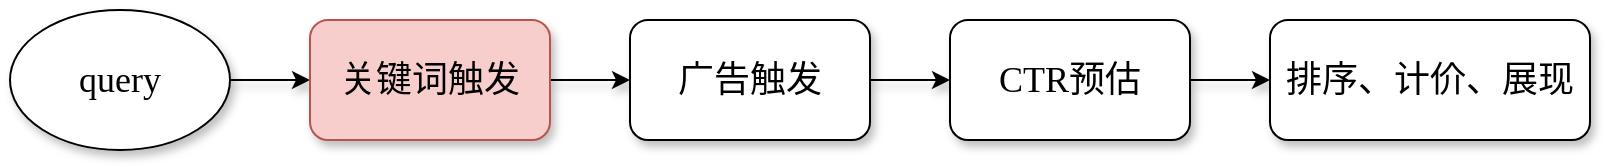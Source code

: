 <mxfile version="14.9.9" type="github">
  <diagram id="Ca0wWQB45hih6p6KXmwm" name="Page-1">
    <mxGraphModel dx="1186" dy="707" grid="1" gridSize="10" guides="1" tooltips="1" connect="1" arrows="1" fold="1" page="1" pageScale="1" pageWidth="827" pageHeight="1169" math="0" shadow="0">
      <root>
        <mxCell id="0" />
        <mxCell id="1" parent="0" />
        <mxCell id="K3l5lYaKbIzm5yTDXVPF-6" value="" style="edgeStyle=orthogonalEdgeStyle;rounded=0;orthogonalLoop=1;jettySize=auto;html=1;fontSize=18;fontFamily=Times New Roman;shadow=1;" edge="1" parent="1" source="K3l5lYaKbIzm5yTDXVPF-1" target="K3l5lYaKbIzm5yTDXVPF-2">
          <mxGeometry relative="1" as="geometry" />
        </mxCell>
        <mxCell id="K3l5lYaKbIzm5yTDXVPF-1" value="query" style="ellipse;whiteSpace=wrap;html=1;fontSize=18;fontFamily=Times New Roman;shadow=1;" vertex="1" parent="1">
          <mxGeometry x="270" y="455" width="110" height="70" as="geometry" />
        </mxCell>
        <mxCell id="K3l5lYaKbIzm5yTDXVPF-7" value="" style="edgeStyle=orthogonalEdgeStyle;rounded=0;orthogonalLoop=1;jettySize=auto;html=1;fontSize=18;fontFamily=Times New Roman;shadow=1;" edge="1" parent="1" source="K3l5lYaKbIzm5yTDXVPF-2" target="K3l5lYaKbIzm5yTDXVPF-3">
          <mxGeometry relative="1" as="geometry" />
        </mxCell>
        <mxCell id="K3l5lYaKbIzm5yTDXVPF-2" value="关键词触发" style="rounded=1;whiteSpace=wrap;html=1;fontSize=18;fontFamily=Times New Roman;shadow=1;fillColor=#f8cecc;strokeColor=#b85450;" vertex="1" parent="1">
          <mxGeometry x="420" y="460" width="120" height="60" as="geometry" />
        </mxCell>
        <mxCell id="K3l5lYaKbIzm5yTDXVPF-8" value="" style="edgeStyle=orthogonalEdgeStyle;rounded=0;orthogonalLoop=1;jettySize=auto;html=1;fontSize=18;fontFamily=Times New Roman;shadow=1;" edge="1" parent="1" source="K3l5lYaKbIzm5yTDXVPF-3" target="K3l5lYaKbIzm5yTDXVPF-4">
          <mxGeometry relative="1" as="geometry" />
        </mxCell>
        <mxCell id="K3l5lYaKbIzm5yTDXVPF-3" value="广告触发" style="rounded=1;whiteSpace=wrap;html=1;fontSize=18;fontFamily=Times New Roman;shadow=1;" vertex="1" parent="1">
          <mxGeometry x="580" y="460" width="120" height="60" as="geometry" />
        </mxCell>
        <mxCell id="K3l5lYaKbIzm5yTDXVPF-9" value="" style="edgeStyle=orthogonalEdgeStyle;rounded=0;orthogonalLoop=1;jettySize=auto;html=1;fontSize=18;fontFamily=Times New Roman;shadow=1;" edge="1" parent="1" source="K3l5lYaKbIzm5yTDXVPF-4" target="K3l5lYaKbIzm5yTDXVPF-5">
          <mxGeometry relative="1" as="geometry" />
        </mxCell>
        <mxCell id="K3l5lYaKbIzm5yTDXVPF-4" value="CTR预估" style="rounded=1;whiteSpace=wrap;html=1;fontSize=18;fontFamily=Times New Roman;shadow=1;" vertex="1" parent="1">
          <mxGeometry x="740" y="460" width="120" height="60" as="geometry" />
        </mxCell>
        <mxCell id="K3l5lYaKbIzm5yTDXVPF-5" value="排序、计价、展现" style="rounded=1;whiteSpace=wrap;html=1;fontSize=18;fontFamily=Times New Roman;shadow=1;" vertex="1" parent="1">
          <mxGeometry x="900" y="460" width="160" height="60" as="geometry" />
        </mxCell>
      </root>
    </mxGraphModel>
  </diagram>
</mxfile>
